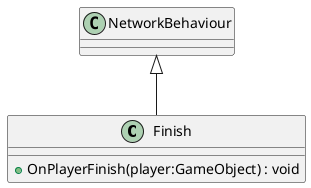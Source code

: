 @startuml
class Finish {
    + OnPlayerFinish(player:GameObject) : void
}
NetworkBehaviour <|-- Finish
@enduml
